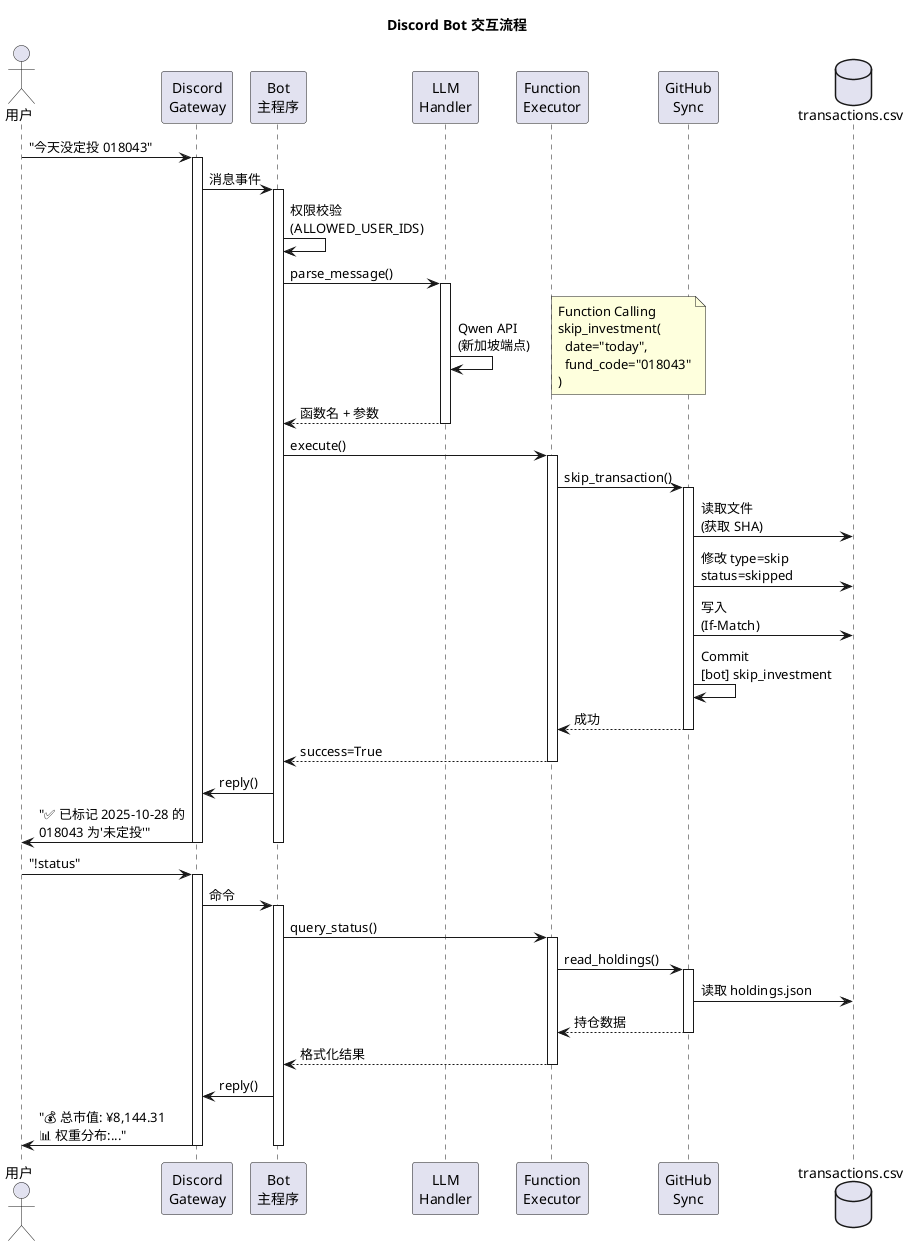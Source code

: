 @startuml BotWorkflow
skinparam backgroundColor white
skinparam defaultFontName "PingFang SC,Microsoft YaHei,SimHei,Arial Unicode MS"

title Discord Bot 交互流程

actor "用户" as User
participant "Discord\nGateway" as Gateway
participant "Bot\n主程序" as Bot
participant "LLM\nHandler" as LLM
participant "Function\nExecutor" as Executor
participant "GitHub\nSync" as GitHub
database "transactions.csv" as DB

' ============================================================
' 流程1: 自然语言交互
' ============================================================

User -> Gateway: "今天没定投 018043"
activate Gateway

Gateway -> Bot: 消息事件
activate Bot

Bot -> Bot: 权限校验\n(ALLOWED_USER_IDS)

Bot -> LLM: parse_message()
activate LLM

LLM -> LLM: Qwen API\n(新加坡端点)
note right: Function Calling\nskip_investment(\n  date="today",\n  fund_code="018043"\n)

LLM --> Bot: 函数名 + 参数
deactivate LLM

Bot -> Executor: execute()
activate Executor

Executor -> GitHub: skip_transaction()
activate GitHub

GitHub -> DB: 读取文件\n(获取 SHA)
GitHub -> DB: 修改 type=skip\nstatus=skipped
GitHub -> DB: 写入\n(If-Match)
GitHub -> GitHub: Commit\n[bot] skip_investment

GitHub --> Executor: 成功
deactivate GitHub

Executor --> Bot: success=True
deactivate Executor

Bot -> Gateway: reply()
Gateway -> User: "✅ 已标记 2025-10-28 的\n018043 为'未定投'"

deactivate Bot
deactivate Gateway

' ============================================================
' 流程2: 命令模式
' ============================================================

User -> Gateway: "!status"
activate Gateway

Gateway -> Bot: 命令
activate Bot

Bot -> Executor: query_status()
activate Executor

Executor -> GitHub: read_holdings()
activate GitHub

GitHub -> DB: 读取 holdings.json
GitHub --> Executor: 持仓数据
deactivate GitHub

Executor --> Bot: 格式化结果
deactivate Executor

Bot -> Gateway: reply()
Gateway -> User: "💰 总市值: ¥8,144.31\n📊 权重分布:..."

deactivate Bot
deactivate Gateway

@enduml

